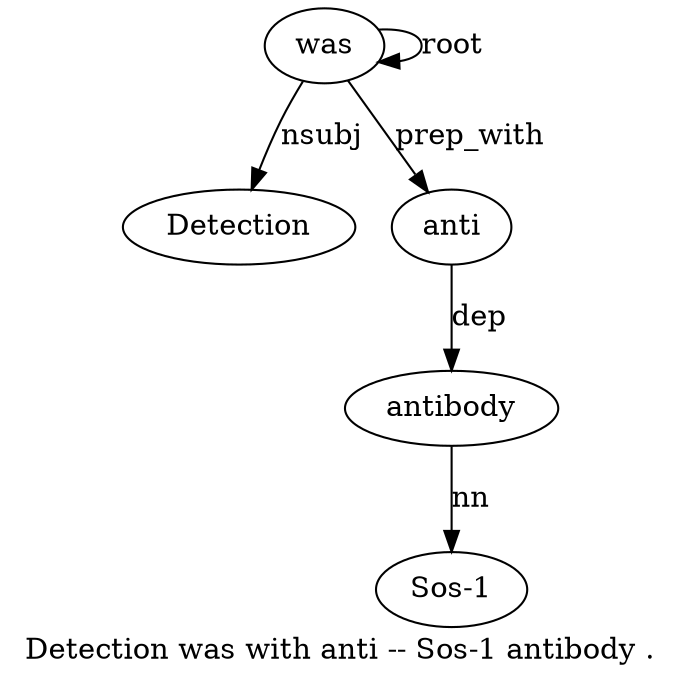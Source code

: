 digraph "Detection was with anti -- Sos-1 antibody ." {
label="Detection was with anti -- Sos-1 antibody .";
was2 [style=filled, fillcolor=white, label=was];
Detection1 [style=filled, fillcolor=white, label=Detection];
was2 -> Detection1  [label=nsubj];
was2 -> was2  [label=root];
anti4 [style=filled, fillcolor=white, label=anti];
was2 -> anti4  [label=prep_with];
antibody7 [style=filled, fillcolor=white, label=antibody];
"Sos-16" [style=filled, fillcolor=white, label="Sos-1"];
antibody7 -> "Sos-16"  [label=nn];
anti4 -> antibody7  [label=dep];
}
